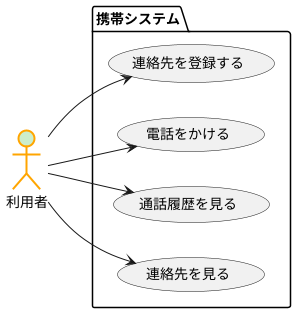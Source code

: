@startuml ユースケース図
left to right direction
actor 利用者 #CCEECC;line:Orange;line.bold;
package 携帯システム {
usecase 連絡先を登録する
usecase 電話をかける
usecase 通話履歴を見る
usecase 連絡先を見る
}
利用者 --> 連絡先を登録する
利用者 --> 連絡先を見る
利用者 --> 電話をかける
利用者 --> 通話履歴を見る
@enduml
